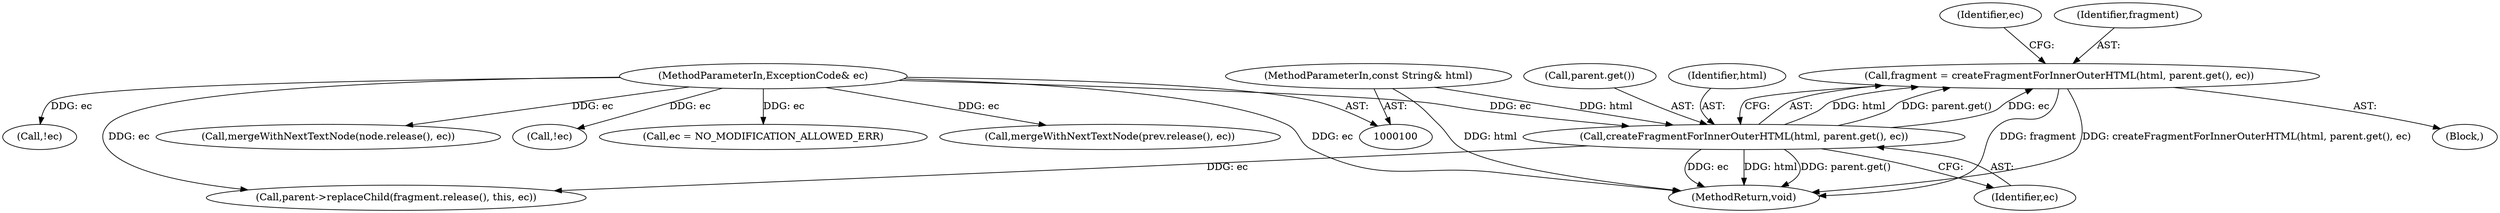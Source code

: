 digraph "0_Chrome_73edae623529f04c668268de49d00324b96166a2_7@API" {
"1000133" [label="(Call,fragment = createFragmentForInnerOuterHTML(html, parent.get(), ec))"];
"1000135" [label="(Call,createFragmentForInnerOuterHTML(html, parent.get(), ec))"];
"1000101" [label="(MethodParameterIn,const String& html)"];
"1000102" [label="(MethodParameterIn,ExceptionCode& ec)"];
"1000103" [label="(Block,)"];
"1000155" [label="(Call,!ec)"];
"1000137" [label="(Call,parent.get())"];
"1000115" [label="(Call,ec = NO_MODIFICATION_ALLOWED_ERR)"];
"1000135" [label="(Call,createFragmentForInnerOuterHTML(html, parent.get(), ec))"];
"1000170" [label="(Call,mergeWithNextTextNode(prev.release(), ec))"];
"1000140" [label="(Identifier,ec)"];
"1000142" [label="(Call,parent->replaceChild(fragment.release(), this, ec))"];
"1000165" [label="(Call,!ec)"];
"1000134" [label="(Identifier,fragment)"];
"1000136" [label="(Identifier,html)"];
"1000133" [label="(Call,fragment = createFragmentForInnerOuterHTML(html, parent.get(), ec))"];
"1000101" [label="(MethodParameterIn,const String& html)"];
"1000173" [label="(MethodReturn,void)"];
"1000160" [label="(Call,mergeWithNextTextNode(node.release(), ec))"];
"1000102" [label="(MethodParameterIn,ExceptionCode& ec)"];
"1000138" [label="(Identifier,ec)"];
"1000133" -> "1000103"  [label="AST: "];
"1000133" -> "1000135"  [label="CFG: "];
"1000134" -> "1000133"  [label="AST: "];
"1000135" -> "1000133"  [label="AST: "];
"1000140" -> "1000133"  [label="CFG: "];
"1000133" -> "1000173"  [label="DDG: fragment"];
"1000133" -> "1000173"  [label="DDG: createFragmentForInnerOuterHTML(html, parent.get(), ec)"];
"1000135" -> "1000133"  [label="DDG: html"];
"1000135" -> "1000133"  [label="DDG: parent.get()"];
"1000135" -> "1000133"  [label="DDG: ec"];
"1000135" -> "1000138"  [label="CFG: "];
"1000136" -> "1000135"  [label="AST: "];
"1000137" -> "1000135"  [label="AST: "];
"1000138" -> "1000135"  [label="AST: "];
"1000135" -> "1000173"  [label="DDG: ec"];
"1000135" -> "1000173"  [label="DDG: html"];
"1000135" -> "1000173"  [label="DDG: parent.get()"];
"1000101" -> "1000135"  [label="DDG: html"];
"1000102" -> "1000135"  [label="DDG: ec"];
"1000135" -> "1000142"  [label="DDG: ec"];
"1000101" -> "1000100"  [label="AST: "];
"1000101" -> "1000173"  [label="DDG: html"];
"1000102" -> "1000100"  [label="AST: "];
"1000102" -> "1000173"  [label="DDG: ec"];
"1000102" -> "1000115"  [label="DDG: ec"];
"1000102" -> "1000142"  [label="DDG: ec"];
"1000102" -> "1000155"  [label="DDG: ec"];
"1000102" -> "1000160"  [label="DDG: ec"];
"1000102" -> "1000165"  [label="DDG: ec"];
"1000102" -> "1000170"  [label="DDG: ec"];
}
